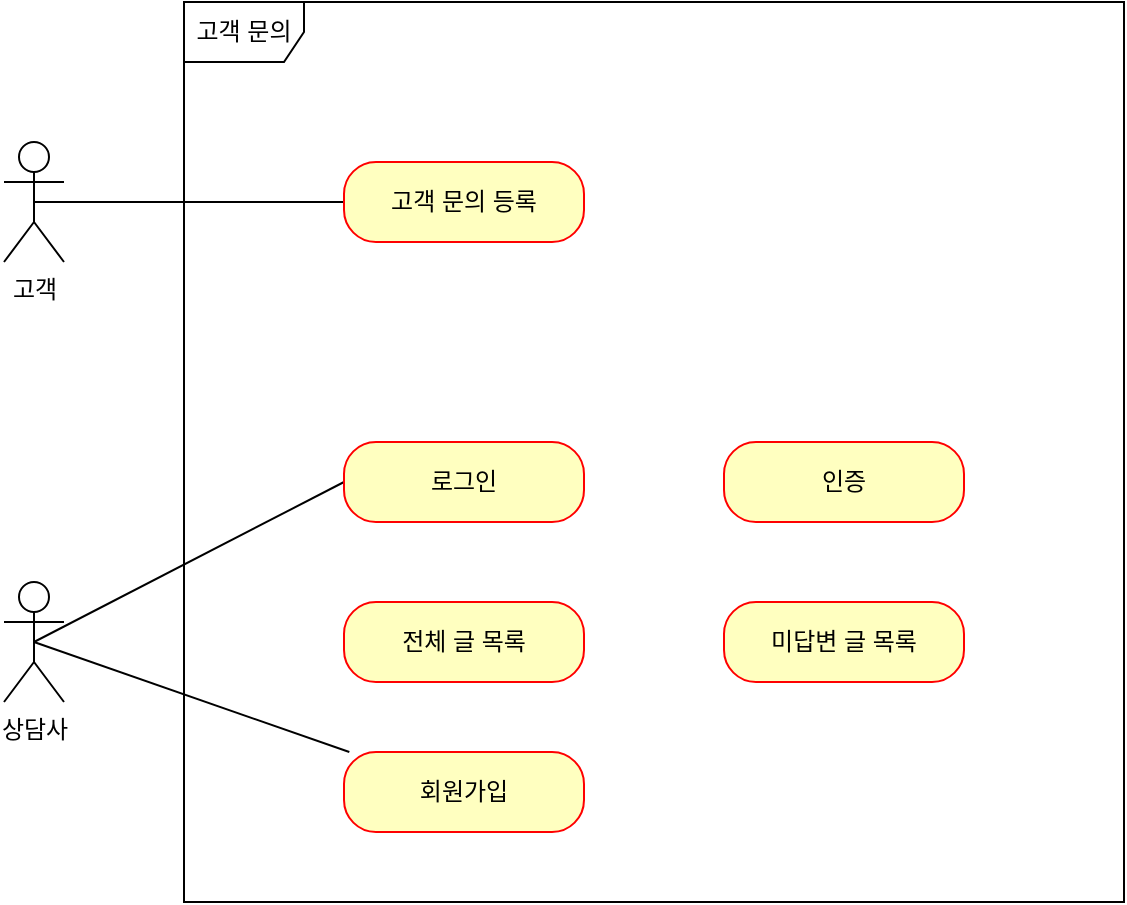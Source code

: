 <mxfile version="20.3.0" type="github">
  <diagram id="rF-ODt5VXvoeSUjKaoO6" name="페이지-1">
    <mxGraphModel dx="981" dy="534" grid="1" gridSize="10" guides="1" tooltips="1" connect="1" arrows="1" fold="1" page="1" pageScale="1" pageWidth="827" pageHeight="1169" math="0" shadow="0">
      <root>
        <mxCell id="0" />
        <mxCell id="1" parent="0" />
        <mxCell id="dxFa5oTSMlV5Xu8Qm6Rm-1" value="고객" style="shape=umlActor;verticalLabelPosition=bottom;verticalAlign=top;html=1;" vertex="1" parent="1">
          <mxGeometry x="70" y="260" width="30" height="60" as="geometry" />
        </mxCell>
        <mxCell id="dxFa5oTSMlV5Xu8Qm6Rm-2" value="고객 문의" style="shape=umlFrame;whiteSpace=wrap;html=1;" vertex="1" parent="1">
          <mxGeometry x="160" y="190" width="470" height="450" as="geometry" />
        </mxCell>
        <mxCell id="dxFa5oTSMlV5Xu8Qm6Rm-4" value="상담사" style="shape=umlActor;verticalLabelPosition=bottom;verticalAlign=top;html=1;" vertex="1" parent="1">
          <mxGeometry x="70" y="480" width="30" height="60" as="geometry" />
        </mxCell>
        <mxCell id="dxFa5oTSMlV5Xu8Qm6Rm-17" style="edgeStyle=none;rounded=0;orthogonalLoop=1;jettySize=auto;html=1;endArrow=none;endFill=0;" edge="1" parent="1" source="dxFa5oTSMlV5Xu8Qm6Rm-5">
          <mxGeometry relative="1" as="geometry">
            <mxPoint x="85" y="290" as="targetPoint" />
          </mxGeometry>
        </mxCell>
        <mxCell id="dxFa5oTSMlV5Xu8Qm6Rm-5" value="고객 문의 등록" style="rounded=1;whiteSpace=wrap;html=1;arcSize=40;fontColor=#000000;fillColor=#ffffc0;strokeColor=#ff0000;" vertex="1" parent="1">
          <mxGeometry x="240" y="270" width="120" height="40" as="geometry" />
        </mxCell>
        <mxCell id="dxFa5oTSMlV5Xu8Qm6Rm-13" style="rounded=0;orthogonalLoop=1;jettySize=auto;html=1;entryX=0.5;entryY=0.5;entryDx=0;entryDy=0;entryPerimeter=0;endArrow=none;endFill=0;exitX=0;exitY=0.5;exitDx=0;exitDy=0;" edge="1" parent="1" source="dxFa5oTSMlV5Xu8Qm6Rm-7" target="dxFa5oTSMlV5Xu8Qm6Rm-4">
          <mxGeometry relative="1" as="geometry" />
        </mxCell>
        <mxCell id="dxFa5oTSMlV5Xu8Qm6Rm-7" value="로그인" style="rounded=1;whiteSpace=wrap;html=1;arcSize=40;fontColor=#000000;fillColor=#ffffc0;strokeColor=#ff0000;" vertex="1" parent="1">
          <mxGeometry x="240" y="410" width="120" height="40" as="geometry" />
        </mxCell>
        <mxCell id="dxFa5oTSMlV5Xu8Qm6Rm-15" style="edgeStyle=none;rounded=0;orthogonalLoop=1;jettySize=auto;html=1;endArrow=none;endFill=0;entryX=0.5;entryY=0.5;entryDx=0;entryDy=0;entryPerimeter=0;" edge="1" parent="1" source="dxFa5oTSMlV5Xu8Qm6Rm-9" target="dxFa5oTSMlV5Xu8Qm6Rm-4">
          <mxGeometry relative="1" as="geometry">
            <mxPoint x="90" y="510" as="targetPoint" />
          </mxGeometry>
        </mxCell>
        <mxCell id="dxFa5oTSMlV5Xu8Qm6Rm-9" value="회원가입" style="rounded=1;whiteSpace=wrap;html=1;arcSize=40;fontColor=#000000;fillColor=#ffffc0;strokeColor=#ff0000;" vertex="1" parent="1">
          <mxGeometry x="240" y="565" width="120" height="40" as="geometry" />
        </mxCell>
        <mxCell id="dxFa5oTSMlV5Xu8Qm6Rm-11" value="전체 글 목록" style="rounded=1;whiteSpace=wrap;html=1;arcSize=40;fontColor=#000000;fillColor=#ffffc0;strokeColor=#ff0000;" vertex="1" parent="1">
          <mxGeometry x="240" y="490" width="120" height="40" as="geometry" />
        </mxCell>
        <mxCell id="dxFa5oTSMlV5Xu8Qm6Rm-12" value="미답변 글 목록" style="rounded=1;whiteSpace=wrap;html=1;arcSize=40;fontColor=#000000;fillColor=#ffffc0;strokeColor=#ff0000;" vertex="1" parent="1">
          <mxGeometry x="430" y="490" width="120" height="40" as="geometry" />
        </mxCell>
        <mxCell id="dxFa5oTSMlV5Xu8Qm6Rm-18" value="인증" style="rounded=1;whiteSpace=wrap;html=1;arcSize=40;fontColor=#000000;fillColor=#ffffc0;strokeColor=#ff0000;" vertex="1" parent="1">
          <mxGeometry x="430" y="410" width="120" height="40" as="geometry" />
        </mxCell>
      </root>
    </mxGraphModel>
  </diagram>
</mxfile>
